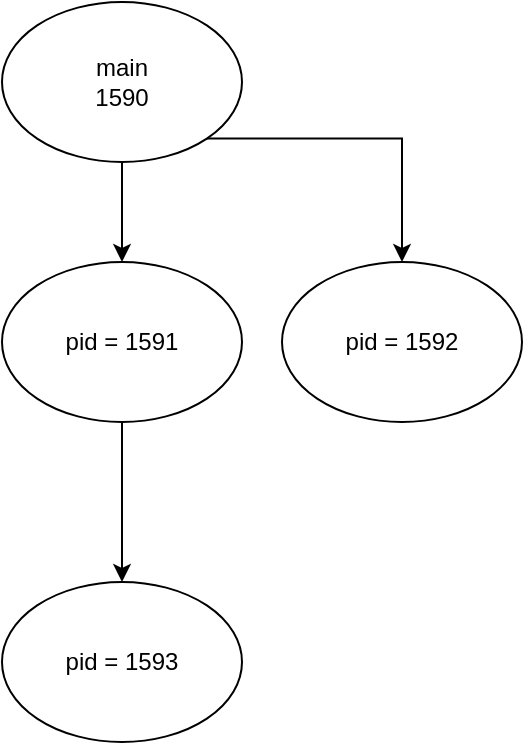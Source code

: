 <mxfile version="12.6.5" type="device"><diagram name="Page-1" id="bd83a815-5ea8-2e97-e5ec-87c9f400f2fa"><mxGraphModel dx="398" dy="599" grid="1" gridSize="10" guides="1" tooltips="1" connect="1" arrows="1" fold="1" page="1" pageScale="1.5" pageWidth="1169" pageHeight="826" background="#ffffff" math="0" shadow="0"><root><mxCell id="0" style=";html=1;"/><mxCell id="1" style=";html=1;" parent="0"/><mxCell id="GtKh9-kecUEUXd4ApBnn-6" style="edgeStyle=orthogonalEdgeStyle;rounded=0;orthogonalLoop=1;jettySize=auto;html=1;exitX=0.5;exitY=1;exitDx=0;exitDy=0;" edge="1" parent="1" source="GtKh9-kecUEUXd4ApBnn-1" target="GtKh9-kecUEUXd4ApBnn-2"><mxGeometry relative="1" as="geometry"/></mxCell><mxCell id="GtKh9-kecUEUXd4ApBnn-9" style="edgeStyle=orthogonalEdgeStyle;rounded=0;orthogonalLoop=1;jettySize=auto;html=1;exitX=1;exitY=1;exitDx=0;exitDy=0;" edge="1" parent="1" source="GtKh9-kecUEUXd4ApBnn-1" target="GtKh9-kecUEUXd4ApBnn-3"><mxGeometry relative="1" as="geometry"/></mxCell><mxCell id="GtKh9-kecUEUXd4ApBnn-1" value="main&lt;br&gt;1590" style="ellipse;whiteSpace=wrap;html=1;" vertex="1" parent="1"><mxGeometry x="70" y="100" width="120" height="80" as="geometry"/></mxCell><mxCell id="GtKh9-kecUEUXd4ApBnn-10" style="edgeStyle=orthogonalEdgeStyle;rounded=0;orthogonalLoop=1;jettySize=auto;html=1;exitX=0.5;exitY=1;exitDx=0;exitDy=0;entryX=0.5;entryY=0;entryDx=0;entryDy=0;" edge="1" parent="1" source="GtKh9-kecUEUXd4ApBnn-2" target="GtKh9-kecUEUXd4ApBnn-4"><mxGeometry relative="1" as="geometry"/></mxCell><mxCell id="GtKh9-kecUEUXd4ApBnn-2" value="pid = 1591" style="ellipse;whiteSpace=wrap;html=1;" vertex="1" parent="1"><mxGeometry x="70" y="230" width="120" height="80" as="geometry"/></mxCell><mxCell id="GtKh9-kecUEUXd4ApBnn-3" value="pid = 1592" style="ellipse;whiteSpace=wrap;html=1;" vertex="1" parent="1"><mxGeometry x="210" y="230" width="120" height="80" as="geometry"/></mxCell><mxCell id="GtKh9-kecUEUXd4ApBnn-4" value="pid = 1593" style="ellipse;whiteSpace=wrap;html=1;" vertex="1" parent="1"><mxGeometry x="70" y="390" width="120" height="80" as="geometry"/></mxCell></root></mxGraphModel></diagram></mxfile>